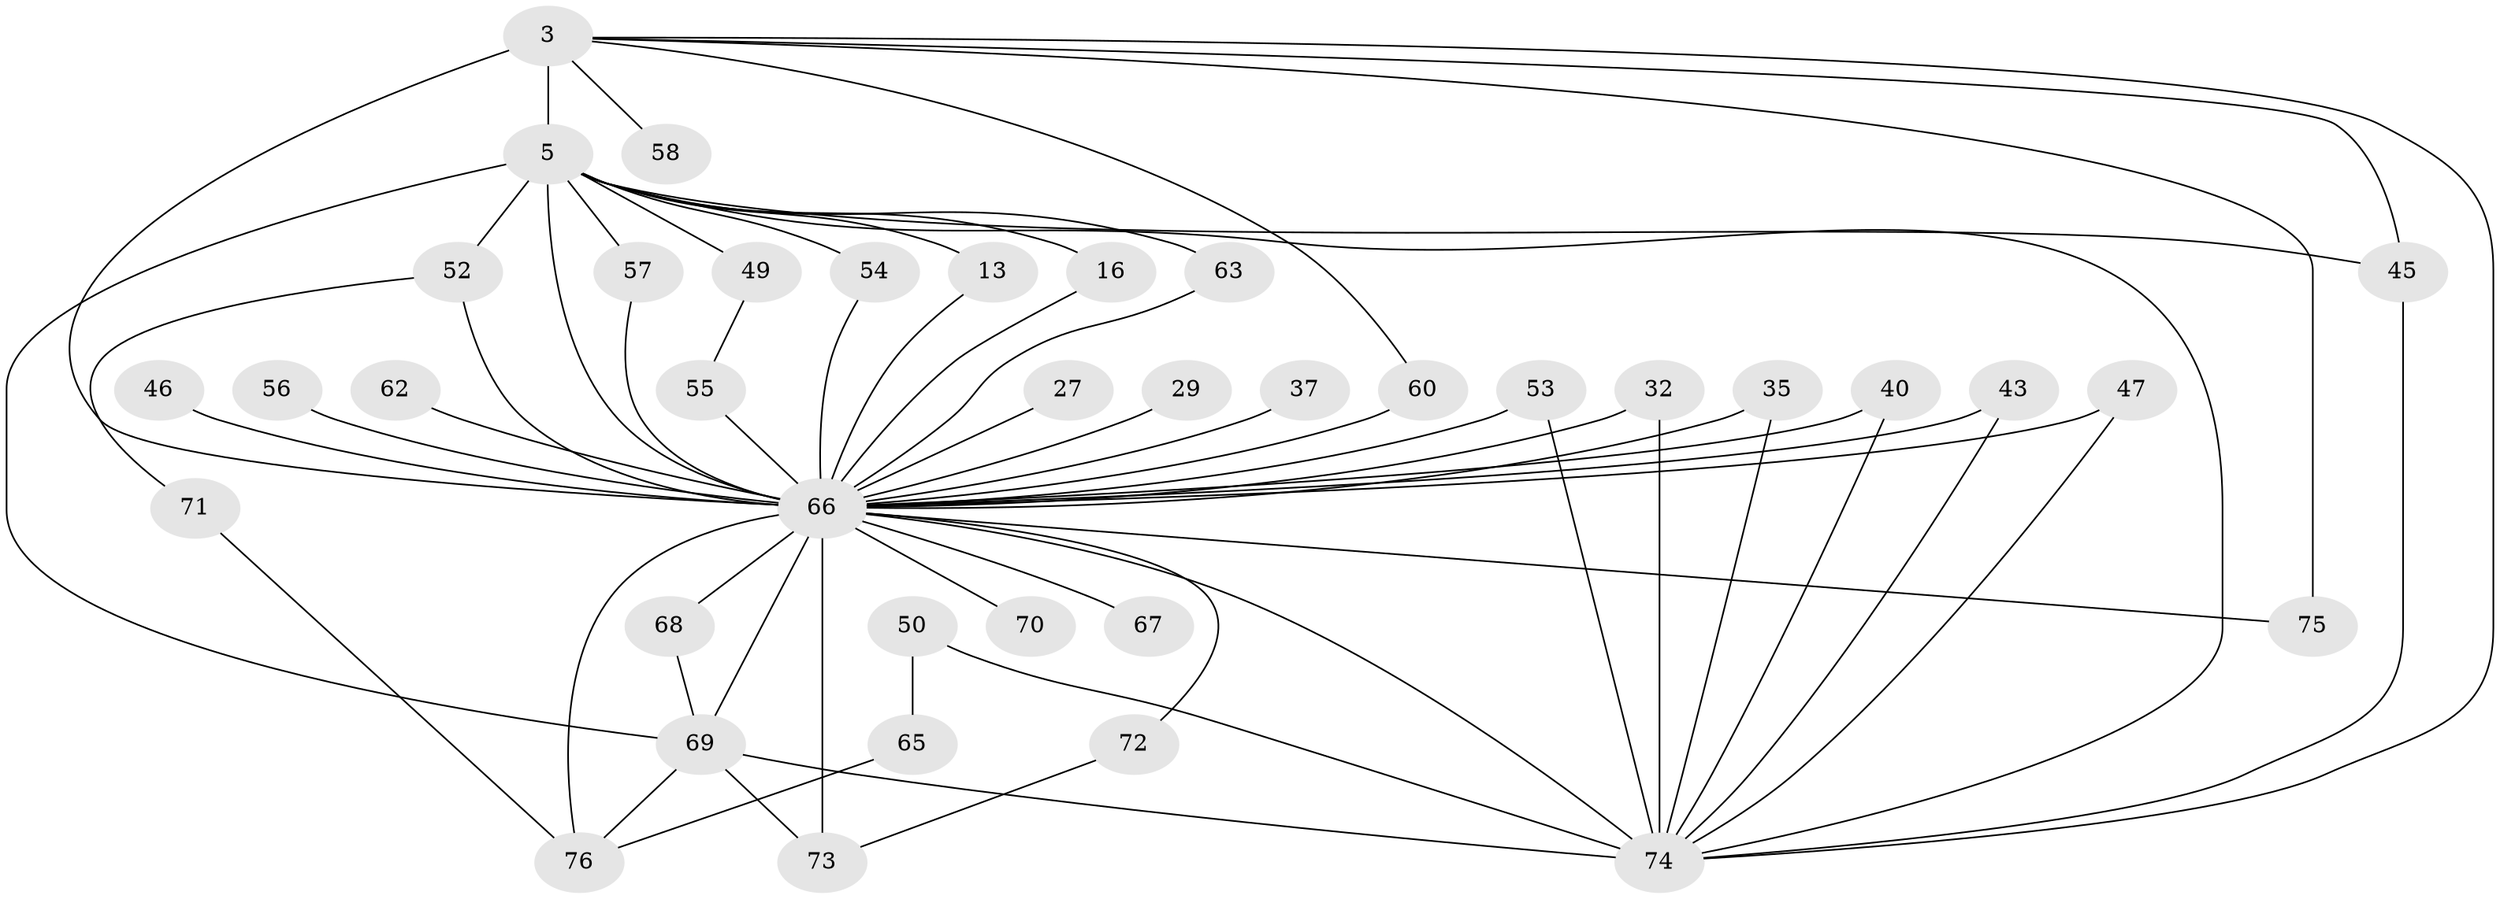 // original degree distribution, {24: 0.013157894736842105, 14: 0.02631578947368421, 13: 0.013157894736842105, 17: 0.02631578947368421, 16: 0.013157894736842105, 23: 0.013157894736842105, 21: 0.013157894736842105, 19: 0.013157894736842105, 6: 0.05263157894736842, 4: 0.07894736842105263, 2: 0.5526315789473685, 3: 0.17105263157894737, 5: 0.013157894736842105}
// Generated by graph-tools (version 1.1) at 2025/45/03/09/25 04:45:00]
// undirected, 38 vertices, 65 edges
graph export_dot {
graph [start="1"]
  node [color=gray90,style=filled];
  3 [super="+2"];
  5 [super="+4"];
  13;
  16;
  27;
  29;
  32;
  35;
  37;
  40;
  43;
  45 [super="+24"];
  46;
  47 [super="+28"];
  49;
  50;
  52 [super="+41+48"];
  53;
  54;
  55 [super="+23"];
  56;
  57;
  58;
  60 [super="+51"];
  62;
  63;
  65;
  66 [super="+26+7+38"];
  67;
  68 [super="+17"];
  69 [super="+19+33+36+42+61"];
  70;
  71;
  72;
  73 [super="+15"];
  74 [super="+44+8"];
  75 [super="+59"];
  76 [super="+64+31"];
  3 -- 5 [weight=4];
  3 -- 58 [weight=2];
  3 -- 66 [weight=10];
  3 -- 74 [weight=4];
  3 -- 60;
  3 -- 75 [weight=2];
  3 -- 45;
  5 -- 16;
  5 -- 49;
  5 -- 57;
  5 -- 13;
  5 -- 54;
  5 -- 63;
  5 -- 66 [weight=10];
  5 -- 74 [weight=5];
  5 -- 69;
  5 -- 52 [weight=4];
  5 -- 45 [weight=2];
  13 -- 66;
  16 -- 66;
  27 -- 66;
  29 -- 66 [weight=2];
  32 -- 74;
  32 -- 66;
  35 -- 74;
  35 -- 66;
  37 -- 66 [weight=2];
  40 -- 74;
  40 -- 66;
  43 -- 66;
  43 -- 74;
  45 -- 74;
  46 -- 66 [weight=2];
  47 -- 66 [weight=3];
  47 -- 74;
  49 -- 55;
  50 -- 65;
  50 -- 74 [weight=2];
  52 -- 71;
  52 -- 66;
  53 -- 74;
  53 -- 66;
  54 -- 66;
  55 -- 66 [weight=3];
  56 -- 66 [weight=2];
  57 -- 66;
  60 -- 66 [weight=3];
  62 -- 66 [weight=2];
  63 -- 66;
  65 -- 76;
  66 -- 73 [weight=5];
  66 -- 67 [weight=2];
  66 -- 70 [weight=2];
  66 -- 75 [weight=2];
  66 -- 74 [weight=10];
  66 -- 68 [weight=2];
  66 -- 72;
  66 -- 76 [weight=3];
  66 -- 69 [weight=3];
  68 -- 69 [weight=2];
  69 -- 73;
  69 -- 74;
  69 -- 76 [weight=2];
  71 -- 76;
  72 -- 73;
}
